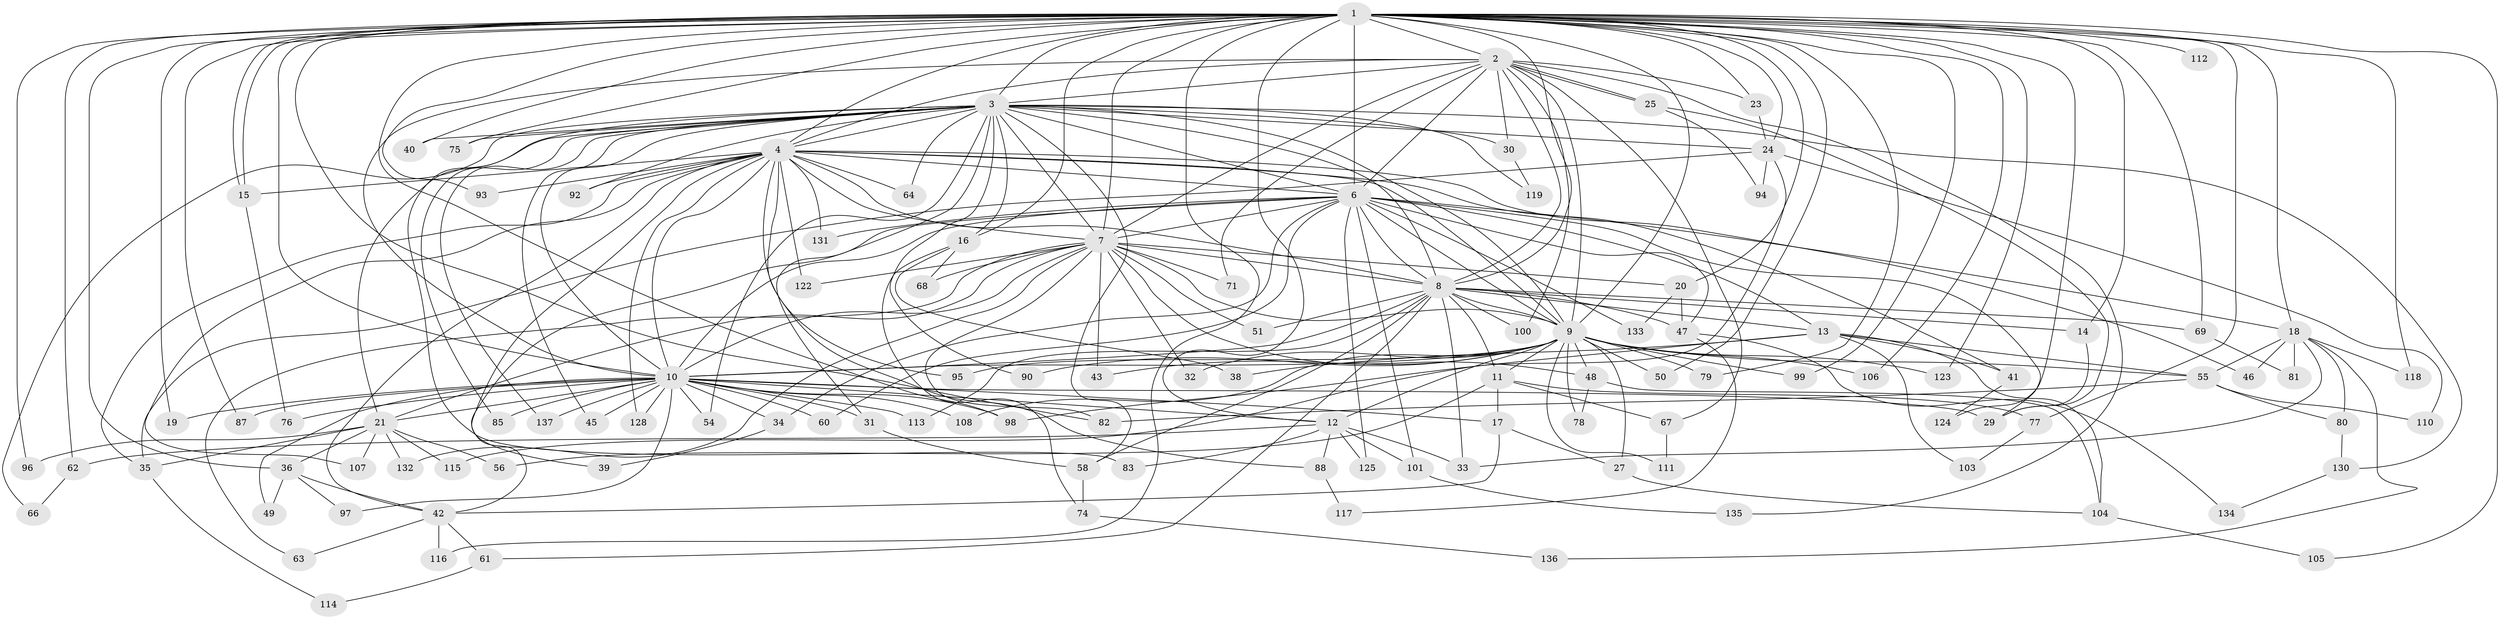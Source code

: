 // Generated by graph-tools (version 1.1) at 2025/23/03/03/25 07:23:41]
// undirected, 112 vertices, 257 edges
graph export_dot {
graph [start="1"]
  node [color=gray90,style=filled];
  1 [super="+5"];
  2 [super="+22"];
  3 [super="+28"];
  4 [super="+86"];
  6 [super="+65"];
  7 [super="+127"];
  8 [super="+59"];
  9 [super="+129"];
  10 [super="+44"];
  11;
  12 [super="+57"];
  13 [super="+121"];
  14 [super="+84"];
  15 [super="+52"];
  16;
  17;
  18 [super="+70"];
  19;
  20;
  21 [super="+26"];
  23;
  24 [super="+37"];
  25;
  27 [super="+120"];
  29 [super="+109"];
  30;
  31 [super="+72"];
  32;
  33;
  34 [super="+73"];
  35 [super="+91"];
  36;
  38;
  39;
  40;
  41;
  42 [super="+53"];
  43;
  45;
  46;
  47 [super="+89"];
  48;
  49;
  50;
  51;
  54;
  55 [super="+102"];
  56;
  58;
  60;
  61;
  62;
  63;
  64;
  66;
  67;
  68;
  69;
  71;
  74;
  75;
  76;
  77;
  78;
  79;
  80;
  81;
  82;
  83;
  85;
  87;
  88;
  90;
  92;
  93;
  94;
  95;
  96;
  97;
  98 [super="+126"];
  99;
  100;
  101;
  103;
  104;
  105;
  106;
  107;
  108;
  110;
  111;
  112;
  113;
  114;
  115;
  116;
  117;
  118;
  119;
  122;
  123;
  124;
  125;
  128;
  130;
  131;
  132;
  133;
  134;
  135;
  136;
  137;
  1 -- 2 [weight=3];
  1 -- 3 [weight=2];
  1 -- 4 [weight=2];
  1 -- 6 [weight=3];
  1 -- 7 [weight=3];
  1 -- 8 [weight=3];
  1 -- 9 [weight=2];
  1 -- 10 [weight=2];
  1 -- 12;
  1 -- 15;
  1 -- 15;
  1 -- 18;
  1 -- 19;
  1 -- 23;
  1 -- 36;
  1 -- 40;
  1 -- 50;
  1 -- 77;
  1 -- 79;
  1 -- 87;
  1 -- 96;
  1 -- 98;
  1 -- 106;
  1 -- 112 [weight=2];
  1 -- 118;
  1 -- 123;
  1 -- 124;
  1 -- 69;
  1 -- 75;
  1 -- 14;
  1 -- 16;
  1 -- 82;
  1 -- 20;
  1 -- 93;
  1 -- 99;
  1 -- 105;
  1 -- 116;
  1 -- 62;
  1 -- 24;
  2 -- 3;
  2 -- 4;
  2 -- 6;
  2 -- 7;
  2 -- 8;
  2 -- 9 [weight=2];
  2 -- 10;
  2 -- 25;
  2 -- 25;
  2 -- 30;
  2 -- 67;
  2 -- 71;
  2 -- 100;
  2 -- 135;
  2 -- 23;
  3 -- 4;
  3 -- 6;
  3 -- 7;
  3 -- 8 [weight=2];
  3 -- 9;
  3 -- 10;
  3 -- 16;
  3 -- 21;
  3 -- 24;
  3 -- 30;
  3 -- 31;
  3 -- 40;
  3 -- 45;
  3 -- 54;
  3 -- 58;
  3 -- 64;
  3 -- 66;
  3 -- 75;
  3 -- 83;
  3 -- 85;
  3 -- 90;
  3 -- 92;
  3 -- 119;
  3 -- 130;
  3 -- 137;
  4 -- 6;
  4 -- 7;
  4 -- 8;
  4 -- 9;
  4 -- 10;
  4 -- 35;
  4 -- 39;
  4 -- 41;
  4 -- 46;
  4 -- 64;
  4 -- 88;
  4 -- 92;
  4 -- 93;
  4 -- 95;
  4 -- 107;
  4 -- 122;
  4 -- 128;
  4 -- 131;
  4 -- 42;
  4 -- 15;
  6 -- 7;
  6 -- 8;
  6 -- 9;
  6 -- 10;
  6 -- 13;
  6 -- 18;
  6 -- 34 [weight=2];
  6 -- 42;
  6 -- 60;
  6 -- 101;
  6 -- 125;
  6 -- 131;
  6 -- 133;
  6 -- 47;
  6 -- 29;
  7 -- 8;
  7 -- 9;
  7 -- 10;
  7 -- 20;
  7 -- 21;
  7 -- 32;
  7 -- 43;
  7 -- 48;
  7 -- 51;
  7 -- 63;
  7 -- 68;
  7 -- 71;
  7 -- 82;
  7 -- 122;
  7 -- 132;
  8 -- 9;
  8 -- 10;
  8 -- 11;
  8 -- 13;
  8 -- 14;
  8 -- 33;
  8 -- 47;
  8 -- 51;
  8 -- 58;
  8 -- 69;
  8 -- 100;
  8 -- 113;
  8 -- 61;
  9 -- 10 [weight=2];
  9 -- 11;
  9 -- 12;
  9 -- 27;
  9 -- 32;
  9 -- 43;
  9 -- 48;
  9 -- 50;
  9 -- 55;
  9 -- 78;
  9 -- 79;
  9 -- 90;
  9 -- 95;
  9 -- 99;
  9 -- 106;
  9 -- 108;
  9 -- 111;
  9 -- 123;
  10 -- 17;
  10 -- 19;
  10 -- 29;
  10 -- 31;
  10 -- 34;
  10 -- 45;
  10 -- 49;
  10 -- 54;
  10 -- 60;
  10 -- 76;
  10 -- 85;
  10 -- 87;
  10 -- 97;
  10 -- 98;
  10 -- 128;
  10 -- 137;
  10 -- 108;
  10 -- 113;
  10 -- 21;
  10 -- 12;
  11 -- 17;
  11 -- 56;
  11 -- 67;
  11 -- 77;
  12 -- 33;
  12 -- 62;
  12 -- 83;
  12 -- 101;
  12 -- 125;
  12 -- 88;
  13 -- 38;
  13 -- 41;
  13 -- 103;
  13 -- 104;
  13 -- 98;
  13 -- 55;
  14 -- 29;
  15 -- 76;
  16 -- 38;
  16 -- 68;
  16 -- 74;
  17 -- 27;
  17 -- 42;
  18 -- 46;
  18 -- 55;
  18 -- 81;
  18 -- 136;
  18 -- 80;
  18 -- 33;
  18 -- 118;
  20 -- 47;
  20 -- 133;
  21 -- 96;
  21 -- 107;
  21 -- 35;
  21 -- 115;
  21 -- 132;
  21 -- 36;
  21 -- 56;
  23 -- 24;
  24 -- 35;
  24 -- 94;
  24 -- 110;
  24 -- 115;
  25 -- 29;
  25 -- 94;
  27 -- 104;
  30 -- 119;
  31 -- 58;
  34 -- 39;
  35 -- 114;
  36 -- 42;
  36 -- 49;
  36 -- 97;
  41 -- 124;
  42 -- 63;
  42 -- 116;
  42 -- 61;
  47 -- 117;
  47 -- 134;
  48 -- 78;
  48 -- 104;
  55 -- 80;
  55 -- 110;
  55 -- 82;
  58 -- 74;
  61 -- 114;
  62 -- 66;
  67 -- 111;
  69 -- 81;
  74 -- 136;
  77 -- 103;
  80 -- 130;
  88 -- 117;
  101 -- 135;
  104 -- 105;
  130 -- 134;
}
